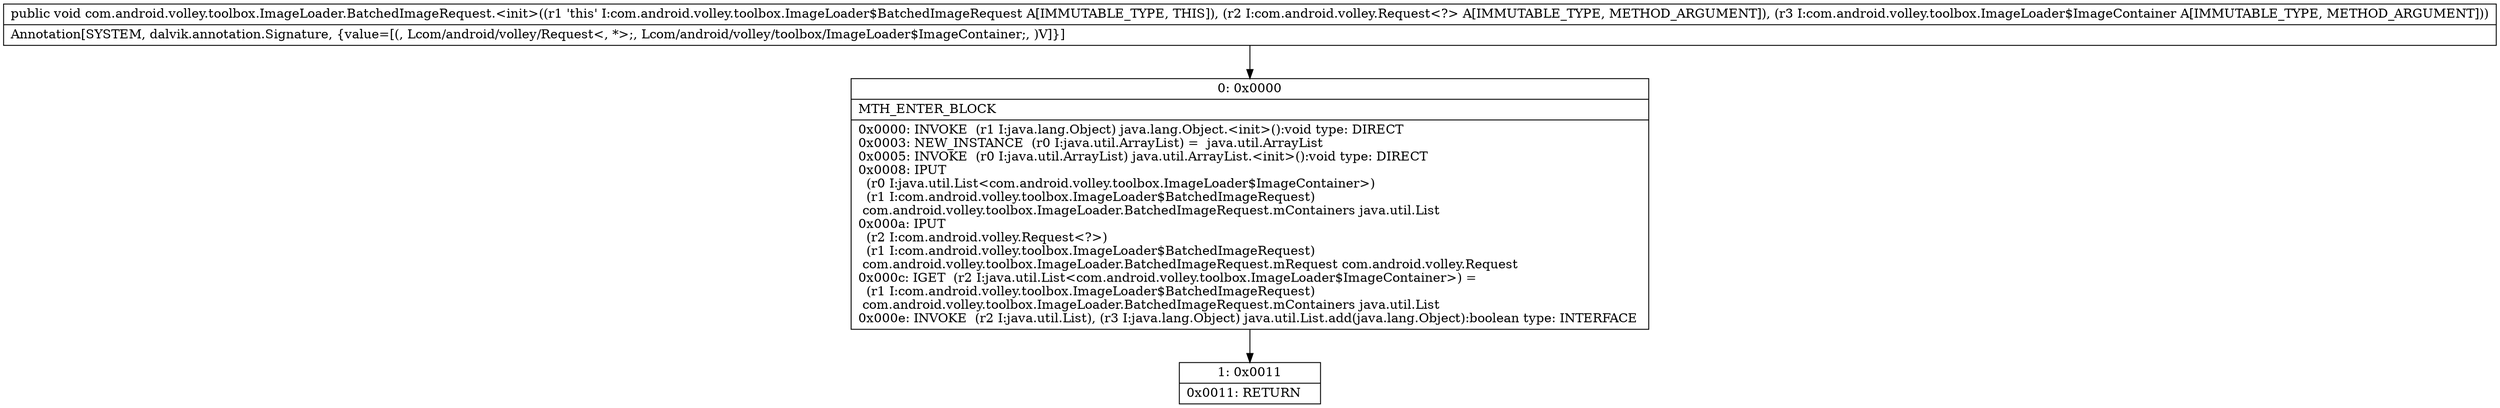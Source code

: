 digraph "CFG forcom.android.volley.toolbox.ImageLoader.BatchedImageRequest.\<init\>(Lcom\/android\/volley\/Request;Lcom\/android\/volley\/toolbox\/ImageLoader$ImageContainer;)V" {
Node_0 [shape=record,label="{0\:\ 0x0000|MTH_ENTER_BLOCK\l|0x0000: INVOKE  (r1 I:java.lang.Object) java.lang.Object.\<init\>():void type: DIRECT \l0x0003: NEW_INSTANCE  (r0 I:java.util.ArrayList) =  java.util.ArrayList \l0x0005: INVOKE  (r0 I:java.util.ArrayList) java.util.ArrayList.\<init\>():void type: DIRECT \l0x0008: IPUT  \l  (r0 I:java.util.List\<com.android.volley.toolbox.ImageLoader$ImageContainer\>)\l  (r1 I:com.android.volley.toolbox.ImageLoader$BatchedImageRequest)\l com.android.volley.toolbox.ImageLoader.BatchedImageRequest.mContainers java.util.List \l0x000a: IPUT  \l  (r2 I:com.android.volley.Request\<?\>)\l  (r1 I:com.android.volley.toolbox.ImageLoader$BatchedImageRequest)\l com.android.volley.toolbox.ImageLoader.BatchedImageRequest.mRequest com.android.volley.Request \l0x000c: IGET  (r2 I:java.util.List\<com.android.volley.toolbox.ImageLoader$ImageContainer\>) = \l  (r1 I:com.android.volley.toolbox.ImageLoader$BatchedImageRequest)\l com.android.volley.toolbox.ImageLoader.BatchedImageRequest.mContainers java.util.List \l0x000e: INVOKE  (r2 I:java.util.List), (r3 I:java.lang.Object) java.util.List.add(java.lang.Object):boolean type: INTERFACE \l}"];
Node_1 [shape=record,label="{1\:\ 0x0011|0x0011: RETURN   \l}"];
MethodNode[shape=record,label="{public void com.android.volley.toolbox.ImageLoader.BatchedImageRequest.\<init\>((r1 'this' I:com.android.volley.toolbox.ImageLoader$BatchedImageRequest A[IMMUTABLE_TYPE, THIS]), (r2 I:com.android.volley.Request\<?\> A[IMMUTABLE_TYPE, METHOD_ARGUMENT]), (r3 I:com.android.volley.toolbox.ImageLoader$ImageContainer A[IMMUTABLE_TYPE, METHOD_ARGUMENT]))  | Annotation[SYSTEM, dalvik.annotation.Signature, \{value=[(, Lcom\/android\/volley\/Request\<, *\>;, Lcom\/android\/volley\/toolbox\/ImageLoader$ImageContainer;, )V]\}]\l}"];
MethodNode -> Node_0;
Node_0 -> Node_1;
}

